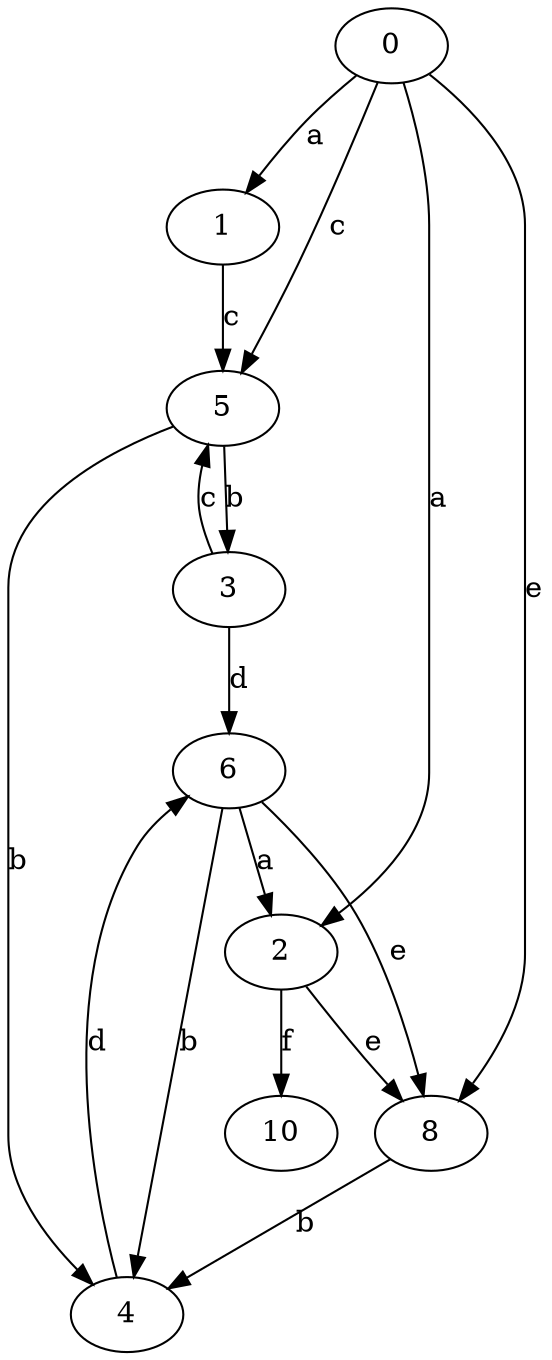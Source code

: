 strict digraph  {
1;
0;
2;
3;
4;
5;
6;
8;
10;
1 -> 5  [label=c];
0 -> 1  [label=a];
0 -> 2  [label=a];
0 -> 5  [label=c];
0 -> 8  [label=e];
2 -> 8  [label=e];
2 -> 10  [label=f];
3 -> 5  [label=c];
3 -> 6  [label=d];
4 -> 6  [label=d];
5 -> 3  [label=b];
5 -> 4  [label=b];
6 -> 2  [label=a];
6 -> 4  [label=b];
6 -> 8  [label=e];
8 -> 4  [label=b];
}

